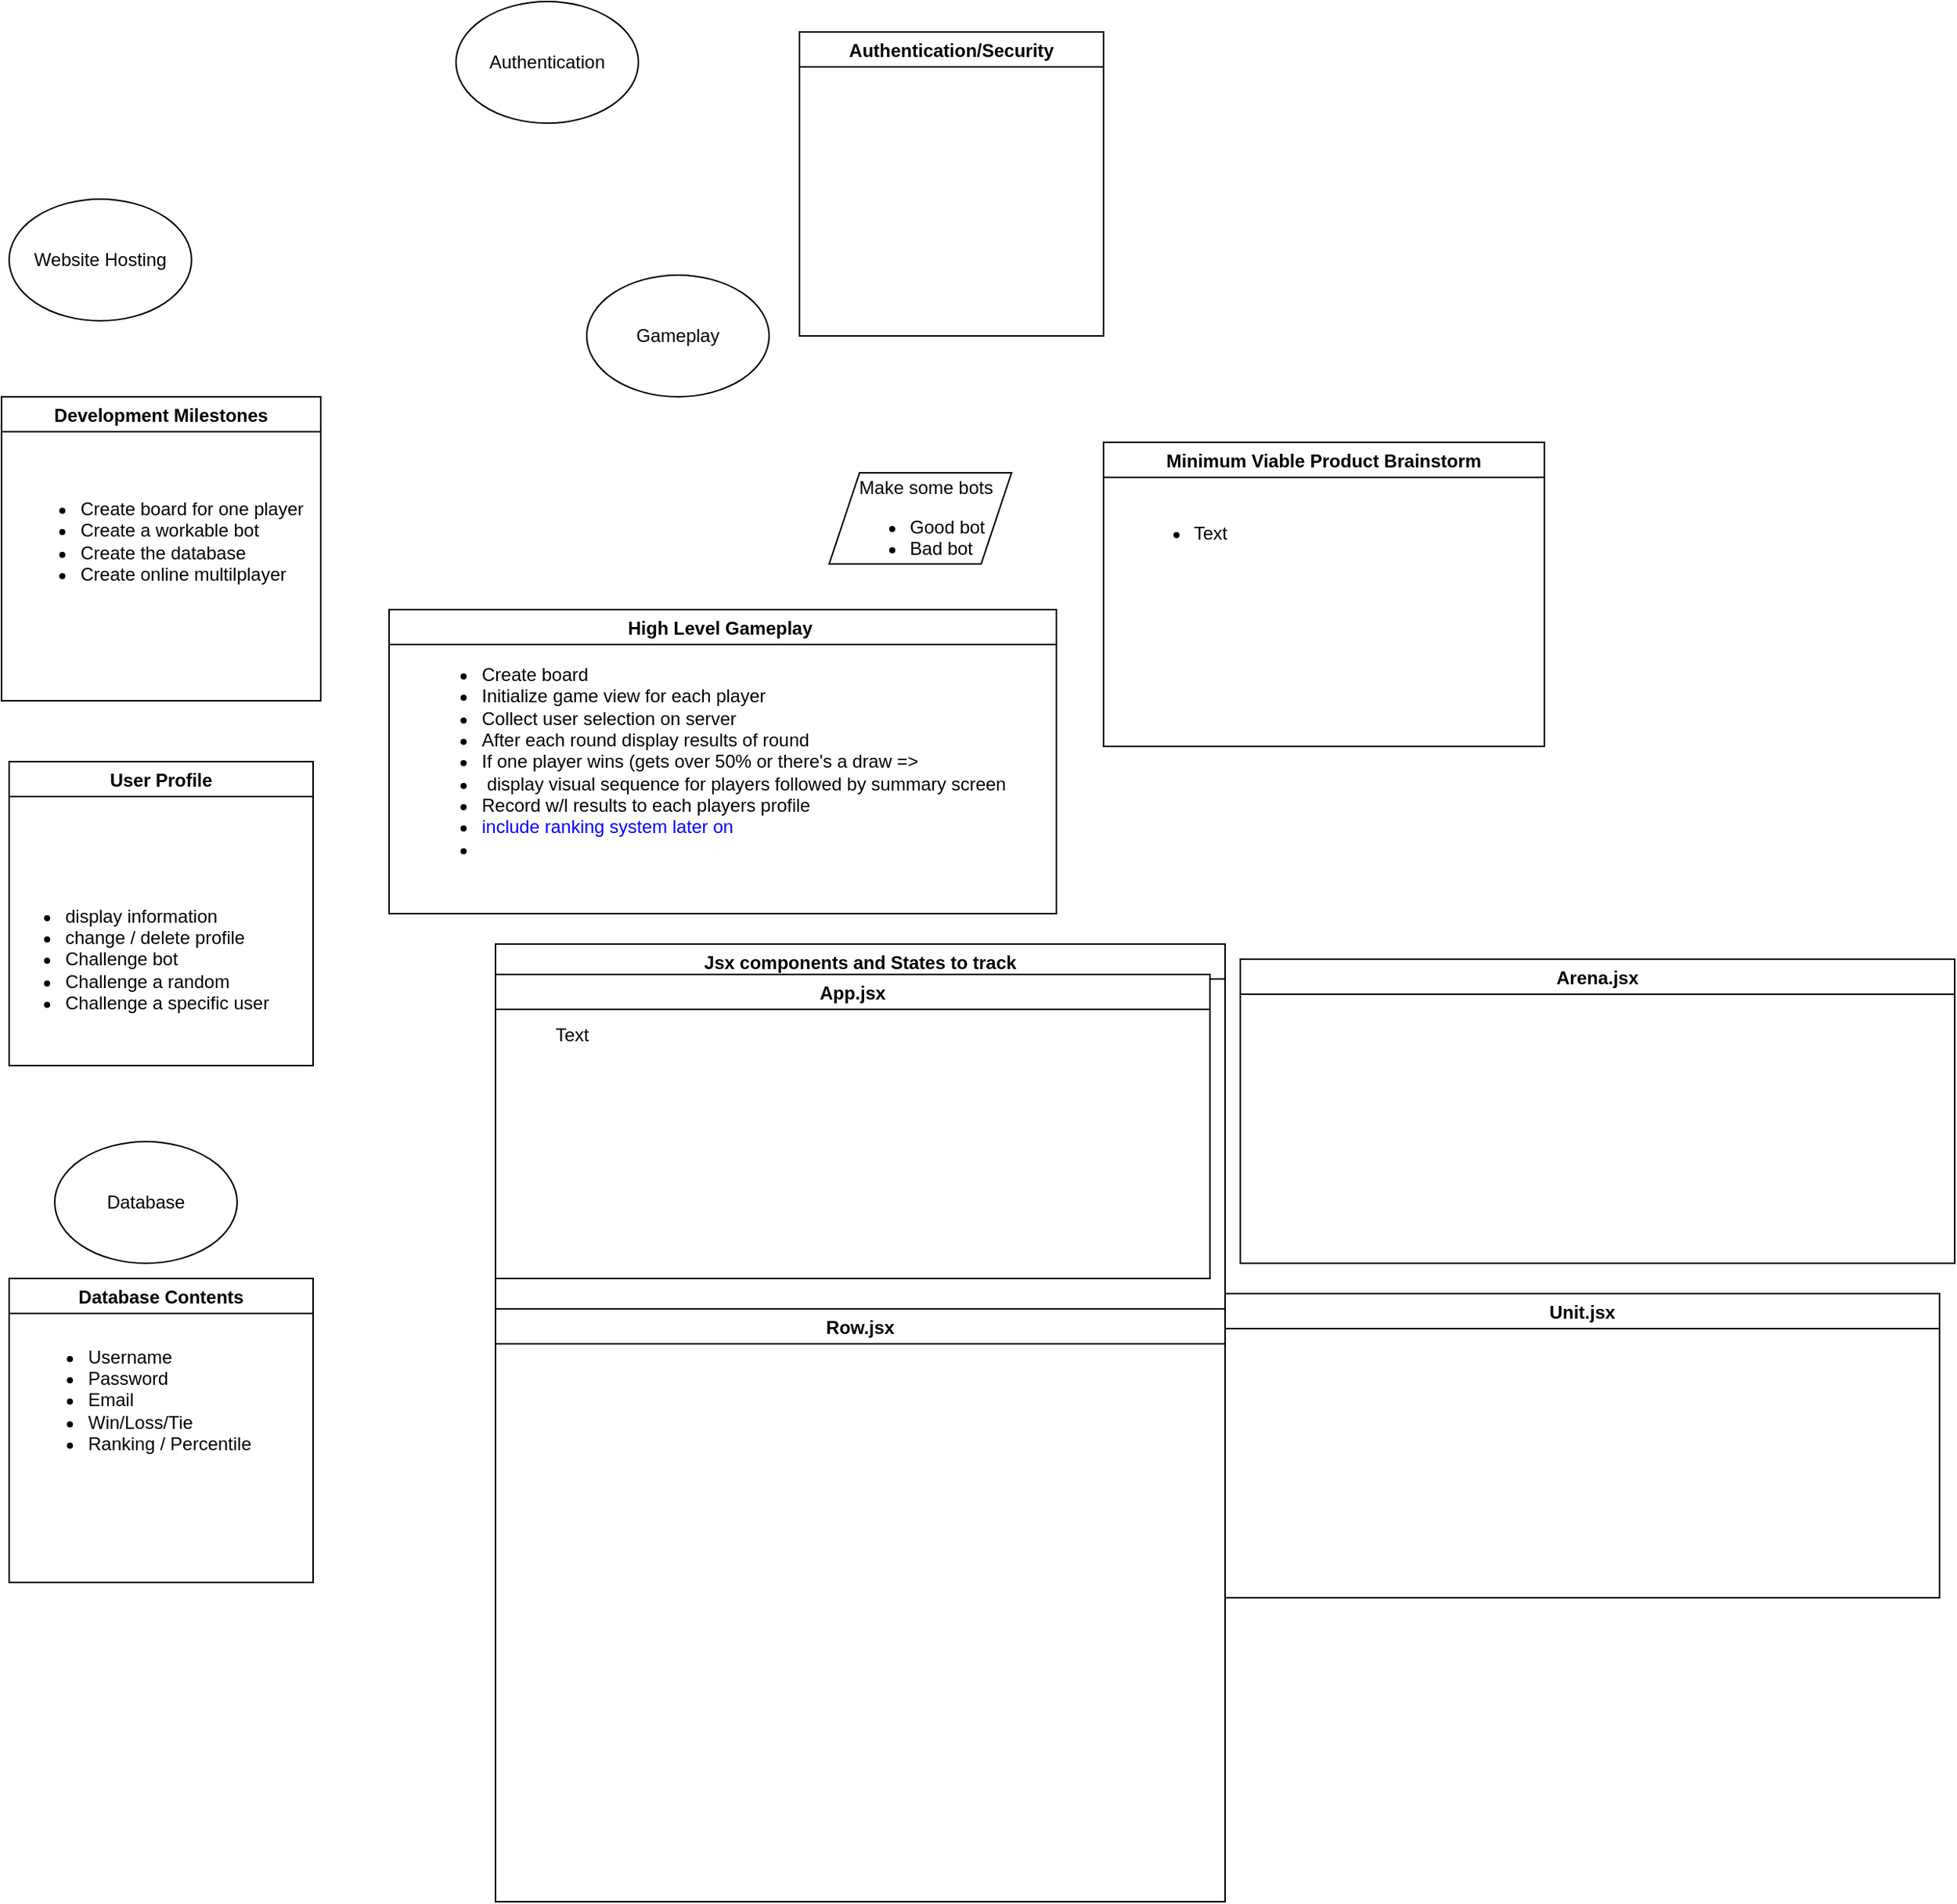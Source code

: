 <mxfile version="14.6.13" type="device"><diagram id="z9fgzG0dqKjKYJWkGrrM" name="Page-1"><mxGraphModel dx="1113" dy="747" grid="1" gridSize="10" guides="1" tooltips="1" connect="1" arrows="1" fold="1" page="1" pageScale="1" pageWidth="2339" pageHeight="3300" math="0" shadow="0"><root><mxCell id="0"/><mxCell id="1" parent="0"/><mxCell id="p57Wz5WTzGLIwWMSQ-XZ-1" value="Database Contents" style="swimlane;" parent="1" vertex="1"><mxGeometry x="60" y="870" width="200" height="200" as="geometry"/></mxCell><mxCell id="p57Wz5WTzGLIwWMSQ-XZ-3" value="High Level Gameplay " style="swimlane;" parent="1" vertex="1"><mxGeometry x="310" y="430" width="439" height="200" as="geometry"/></mxCell><mxCell id="p57Wz5WTzGLIwWMSQ-XZ-9" value="&lt;ul&gt;&lt;li&gt;Create board&lt;br&gt;&lt;/li&gt;&lt;li&gt;Initialize game view for each player&lt;/li&gt;&lt;li&gt;Collect user selection on server&lt;/li&gt;&lt;li&gt;After each round display results of round&lt;/li&gt;&lt;li&gt;If one player wins (gets over 50% or there's a draw =&amp;gt;&amp;nbsp;&lt;/li&gt;&lt;li&gt;&lt;span style=&quot;white-space: pre&quot;&gt; &lt;/span&gt;display visual sequence for players followed by summary screen&lt;/li&gt;&lt;li&gt;Record w/l results to each players profile&lt;/li&gt;&lt;li&gt;&lt;font color=&quot;#0000ff&quot;&gt;include ranking system later on&lt;/font&gt;&lt;/li&gt;&lt;li&gt;&lt;br&gt;&lt;/li&gt;&lt;/ul&gt;" style="text;html=1;align=left;verticalAlign=middle;resizable=0;points=[];autosize=1;strokeColor=none;" parent="p57Wz5WTzGLIwWMSQ-XZ-3" vertex="1"><mxGeometry x="19" y="20" width="420" height="160" as="geometry"/></mxCell><mxCell id="p57Wz5WTzGLIwWMSQ-XZ-5" value="User Profile" style="swimlane;" parent="1" vertex="1"><mxGeometry x="60" y="530" width="200" height="200" as="geometry"/></mxCell><mxCell id="p57Wz5WTzGLIwWMSQ-XZ-18" value="&lt;div&gt;&lt;ul&gt;&lt;li&gt;display information&lt;br&gt;&lt;/li&gt;&lt;li&gt;change / delete profile&lt;br&gt;&lt;/li&gt;&lt;li&gt;Challenge bot&lt;/li&gt;&lt;li&gt;Challenge a random&lt;/li&gt;&lt;li&gt;Challenge a specific user&amp;nbsp;&lt;/li&gt;&lt;/ul&gt;&lt;/div&gt;" style="text;html=1;align=left;verticalAlign=middle;resizable=0;points=[];autosize=1;strokeColor=none;" parent="p57Wz5WTzGLIwWMSQ-XZ-5" vertex="1"><mxGeometry x="-5" y="80" width="190" height="100" as="geometry"/></mxCell><mxCell id="p57Wz5WTzGLIwWMSQ-XZ-6" value="Minimum Viable Product Brainstorm" style="swimlane;fontStyle=1" parent="1" vertex="1"><mxGeometry x="780" y="320" width="290" height="200" as="geometry"/></mxCell><mxCell id="1ZTImp5YdVrDdkSdG1f5-1" value="&lt;ul&gt;&lt;li&gt;Text&lt;/li&gt;&lt;/ul&gt;" style="text;html=1;align=center;verticalAlign=middle;resizable=0;points=[];autosize=1;strokeColor=none;" parent="p57Wz5WTzGLIwWMSQ-XZ-6" vertex="1"><mxGeometry x="10" y="40" width="80" height="40" as="geometry"/></mxCell><mxCell id="p57Wz5WTzGLIwWMSQ-XZ-7" value="Authentication/Security" style="swimlane;" parent="1" vertex="1"><mxGeometry x="580" y="50" width="200" height="200" as="geometry"/></mxCell><mxCell id="p57Wz5WTzGLIwWMSQ-XZ-10" value="Gameplay" style="ellipse;whiteSpace=wrap;html=1;align=center;" parent="1" vertex="1"><mxGeometry x="440" y="210" width="120" height="80" as="geometry"/></mxCell><mxCell id="p57Wz5WTzGLIwWMSQ-XZ-11" value="Authentication" style="ellipse;whiteSpace=wrap;html=1;align=center;" parent="1" vertex="1"><mxGeometry x="354" y="30" width="120" height="80" as="geometry"/></mxCell><mxCell id="p57Wz5WTzGLIwWMSQ-XZ-12" value="&lt;p style=&quot;line-height: 110%&quot;&gt;&amp;nbsp; Make some bots&lt;br&gt;&lt;/p&gt;&lt;ul&gt;&lt;li style=&quot;text-align: left&quot;&gt;Good bot&lt;/li&gt;&lt;li&gt;&lt;div style=&quot;text-align: left&quot;&gt;Bad bot&lt;/div&gt;&lt;/li&gt;&lt;/ul&gt;&lt;p&gt;&lt;/p&gt;" style="shape=parallelogram;perimeter=parallelogramPerimeter;whiteSpace=wrap;html=1;fixedSize=1;align=center;" parent="1" vertex="1"><mxGeometry x="599.5" y="340" width="120" height="60" as="geometry"/></mxCell><mxCell id="p57Wz5WTzGLIwWMSQ-XZ-13" value="Database" style="ellipse;whiteSpace=wrap;html=1;align=center;" parent="1" vertex="1"><mxGeometry x="90" y="780" width="120" height="80" as="geometry"/></mxCell><mxCell id="p57Wz5WTzGLIwWMSQ-XZ-14" value="Website Hosting" style="ellipse;whiteSpace=wrap;html=1;align=center;" parent="1" vertex="1"><mxGeometry x="60" y="160" width="120" height="80" as="geometry"/></mxCell><mxCell id="p57Wz5WTzGLIwWMSQ-XZ-15" value="&lt;ul&gt;&lt;li&gt;Username&lt;br&gt;&lt;/li&gt;&lt;li&gt;Password&lt;/li&gt;&lt;li&gt;Email&lt;/li&gt;&lt;li&gt;Win/Loss/Tie&lt;/li&gt;&lt;li&gt;Ranking / Percentile&lt;/li&gt;&lt;/ul&gt;" style="text;html=1;align=left;verticalAlign=middle;resizable=0;points=[];autosize=1;strokeColor=none;" parent="1" vertex="1"><mxGeometry x="69.5" y="900" width="160" height="100" as="geometry"/></mxCell><mxCell id="041pQwSUveS-ddBeW0as-1" value="Development Milestones" style="swimlane;" parent="1" vertex="1"><mxGeometry x="55" y="290" width="210" height="200" as="geometry"/></mxCell><mxCell id="041pQwSUveS-ddBeW0as-2" value="&lt;ul&gt;&lt;li&gt;Create board for one player&lt;/li&gt;&lt;li&gt;Create a workable bot&lt;/li&gt;&lt;li&gt;Create the database&lt;/li&gt;&lt;li&gt;Create online multilplayer&amp;nbsp;&lt;/li&gt;&lt;/ul&gt;" style="text;html=1;align=left;verticalAlign=middle;resizable=0;points=[];autosize=1;strokeColor=none;" parent="041pQwSUveS-ddBeW0as-1" vertex="1"><mxGeometry x="10" y="50" width="200" height="90" as="geometry"/></mxCell><mxCell id="HdyC-fNorgUA5m-0kQ5W-2" value="Jsx components and States to track" style="swimlane;" vertex="1" parent="1"><mxGeometry x="380" y="650" width="480" height="630" as="geometry"/></mxCell><mxCell id="HdyC-fNorgUA5m-0kQ5W-4" value="App.jsx" style="swimlane;" vertex="1" parent="HdyC-fNorgUA5m-0kQ5W-2"><mxGeometry y="20" width="470" height="200" as="geometry"/></mxCell><mxCell id="HdyC-fNorgUA5m-0kQ5W-6" value="Row.jsx" style="swimlane;" vertex="1" parent="HdyC-fNorgUA5m-0kQ5W-2"><mxGeometry y="240" width="480" height="390" as="geometry"/></mxCell><mxCell id="HdyC-fNorgUA5m-0kQ5W-5" value="Text" style="text;html=1;align=center;verticalAlign=middle;resizable=0;points=[];autosize=1;strokeColor=none;" vertex="1" parent="1"><mxGeometry x="410" y="700" width="40" height="20" as="geometry"/></mxCell><mxCell id="HdyC-fNorgUA5m-0kQ5W-7" value="Arena.jsx" style="swimlane;" vertex="1" parent="1"><mxGeometry x="870" y="660" width="470" height="200" as="geometry"/></mxCell><mxCell id="HdyC-fNorgUA5m-0kQ5W-8" value="Unit.jsx" style="swimlane;" vertex="1" parent="1"><mxGeometry x="860" y="880" width="470" height="200" as="geometry"/></mxCell></root></mxGraphModel></diagram></mxfile>